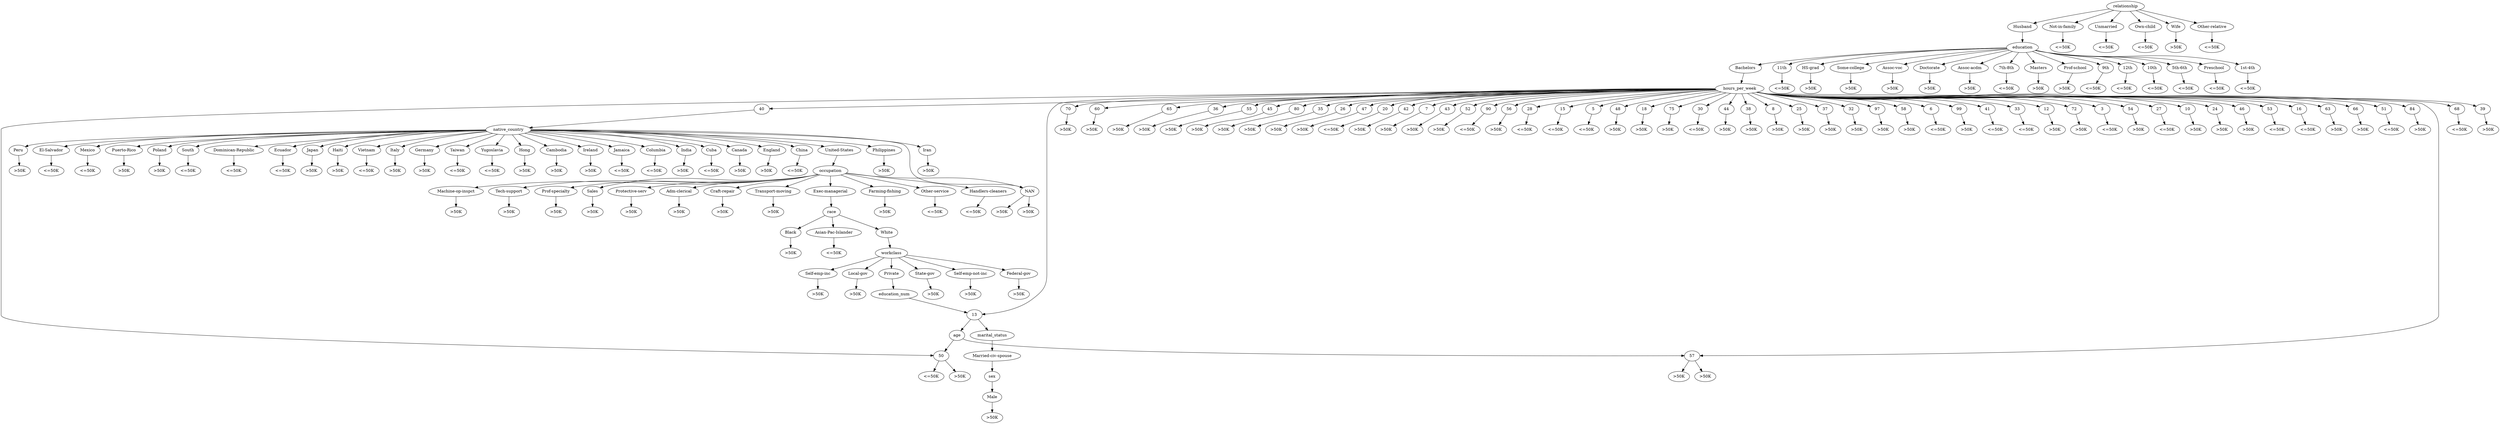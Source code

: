 // Decision Tree
digraph {
	relationship [label=relationship]
	Husband [label=Husband]
	relationship -> Husband
	education [label=education]
	Husband -> education
	"Not-in-family" [label="Not-in-family"]
	relationship -> "Not-in-family"
	"<=50K2" [label="<=50K"]
	"Not-in-family" -> "<=50K2"
	Unmarried [label=Unmarried]
	relationship -> Unmarried
	"<=50K3" [label="<=50K"]
	Unmarried -> "<=50K3"
	"Own-child" [label="Own-child"]
	relationship -> "Own-child"
	"<=50K4" [label="<=50K"]
	"Own-child" -> "<=50K4"
	Wife [label=Wife]
	relationship -> Wife
	">50K5" [label=">50K"]
	Wife -> ">50K5"
	"Other-relative" [label="Other-relative"]
	relationship -> "Other-relative"
	"<=50K6" [label="<=50K"]
	"Other-relative" -> "<=50K6"
	education [label=education]
	Bachelors [label=Bachelors]
	education -> Bachelors
	hours_per_week [label=hours_per_week]
	Bachelors -> hours_per_week
	"11th" [label="11th"]
	education -> "11th"
	"<=50K8" [label="<=50K"]
	"11th" -> "<=50K8"
	"HS-grad" [label="HS-grad"]
	education -> "HS-grad"
	">50K9" [label=">50K"]
	"HS-grad" -> ">50K9"
	"Some-college" [label="Some-college"]
	education -> "Some-college"
	">50K10" [label=">50K"]
	"Some-college" -> ">50K10"
	"Assoc-voc" [label="Assoc-voc"]
	education -> "Assoc-voc"
	">50K11" [label=">50K"]
	"Assoc-voc" -> ">50K11"
	Doctorate [label=Doctorate]
	education -> Doctorate
	">50K12" [label=">50K"]
	Doctorate -> ">50K12"
	"Assoc-acdm" [label="Assoc-acdm"]
	education -> "Assoc-acdm"
	">50K13" [label=">50K"]
	"Assoc-acdm" -> ">50K13"
	"7th-8th" [label="7th-8th"]
	education -> "7th-8th"
	"<=50K14" [label="<=50K"]
	"7th-8th" -> "<=50K14"
	Masters [label=Masters]
	education -> Masters
	">50K15" [label=">50K"]
	Masters -> ">50K15"
	"Prof-school" [label="Prof-school"]
	education -> "Prof-school"
	">50K16" [label=">50K"]
	"Prof-school" -> ">50K16"
	"9th" [label="9th"]
	education -> "9th"
	"<=50K17" [label="<=50K"]
	"9th" -> "<=50K17"
	"12th" [label="12th"]
	education -> "12th"
	"<=50K18" [label="<=50K"]
	"12th" -> "<=50K18"
	"10th" [label="10th"]
	education -> "10th"
	"<=50K19" [label="<=50K"]
	"10th" -> "<=50K19"
	"5th-6th" [label="5th-6th"]
	education -> "5th-6th"
	"<=50K20" [label="<=50K"]
	"5th-6th" -> "<=50K20"
	Preschool [label=Preschool]
	education -> Preschool
	"<=50K21" [label="<=50K"]
	Preschool -> "<=50K21"
	"1st-4th" [label="1st-4th"]
	education -> "1st-4th"
	"<=50K22" [label="<=50K"]
	"1st-4th" -> "<=50K22"
	hours_per_week [label=hours_per_week]
	13 [label=13]
	hours_per_week -> 13
	age [label=age]
	13 -> age
	40 [label=40]
	hours_per_week -> 40
	native_country [label=native_country]
	40 -> native_country
	50 [label=50]
	hours_per_week -> 50
	">50K25" [label=">50K"]
	50 -> ">50K25"
	70 [label=70]
	hours_per_week -> 70
	">50K26" [label=">50K"]
	70 -> ">50K26"
	60 [label=60]
	hours_per_week -> 60
	">50K27" [label=">50K"]
	60 -> ">50K27"
	65 [label=65]
	hours_per_week -> 65
	">50K28" [label=">50K"]
	65 -> ">50K28"
	36 [label=36]
	hours_per_week -> 36
	">50K29" [label=">50K"]
	36 -> ">50K29"
	55 [label=55]
	hours_per_week -> 55
	">50K30" [label=">50K"]
	55 -> ">50K30"
	45 [label=45]
	hours_per_week -> 45
	">50K31" [label=">50K"]
	45 -> ">50K31"
	80 [label=80]
	hours_per_week -> 80
	">50K32" [label=">50K"]
	80 -> ">50K32"
	35 [label=35]
	hours_per_week -> 35
	">50K33" [label=">50K"]
	35 -> ">50K33"
	26 [label=26]
	hours_per_week -> 26
	">50K34" [label=">50K"]
	26 -> ">50K34"
	47 [label=47]
	hours_per_week -> 47
	">50K35" [label=">50K"]
	47 -> ">50K35"
	20 [label=20]
	hours_per_week -> 20
	"<=50K36" [label="<=50K"]
	20 -> "<=50K36"
	42 [label=42]
	hours_per_week -> 42
	">50K37" [label=">50K"]
	42 -> ">50K37"
	7 [label=7]
	hours_per_week -> 7
	">50K38" [label=">50K"]
	7 -> ">50K38"
	43 [label=43]
	hours_per_week -> 43
	">50K39" [label=">50K"]
	43 -> ">50K39"
	52 [label=52]
	hours_per_week -> 52
	">50K40" [label=">50K"]
	52 -> ">50K40"
	90 [label=90]
	hours_per_week -> 90
	"<=50K41" [label="<=50K"]
	90 -> "<=50K41"
	56 [label=56]
	hours_per_week -> 56
	">50K42" [label=">50K"]
	56 -> ">50K42"
	28 [label=28]
	hours_per_week -> 28
	"<=50K43" [label="<=50K"]
	28 -> "<=50K43"
	15 [label=15]
	hours_per_week -> 15
	"<=50K44" [label="<=50K"]
	15 -> "<=50K44"
	5 [label=5]
	hours_per_week -> 5
	"<=50K45" [label="<=50K"]
	5 -> "<=50K45"
	48 [label=48]
	hours_per_week -> 48
	">50K46" [label=">50K"]
	48 -> ">50K46"
	18 [label=18]
	hours_per_week -> 18
	">50K47" [label=">50K"]
	18 -> ">50K47"
	75 [label=75]
	hours_per_week -> 75
	">50K48" [label=">50K"]
	75 -> ">50K48"
	30 [label=30]
	hours_per_week -> 30
	"<=50K49" [label="<=50K"]
	30 -> "<=50K49"
	44 [label=44]
	hours_per_week -> 44
	">50K50" [label=">50K"]
	44 -> ">50K50"
	38 [label=38]
	hours_per_week -> 38
	">50K51" [label=">50K"]
	38 -> ">50K51"
	8 [label=8]
	hours_per_week -> 8
	">50K52" [label=">50K"]
	8 -> ">50K52"
	25 [label=25]
	hours_per_week -> 25
	">50K53" [label=">50K"]
	25 -> ">50K53"
	37 [label=37]
	hours_per_week -> 37
	">50K54" [label=">50K"]
	37 -> ">50K54"
	32 [label=32]
	hours_per_week -> 32
	">50K55" [label=">50K"]
	32 -> ">50K55"
	97 [label=97]
	hours_per_week -> 97
	">50K56" [label=">50K"]
	97 -> ">50K56"
	58 [label=58]
	hours_per_week -> 58
	">50K57" [label=">50K"]
	58 -> ">50K57"
	6 [label=6]
	hours_per_week -> 6
	"<=50K58" [label="<=50K"]
	6 -> "<=50K58"
	99 [label=99]
	hours_per_week -> 99
	">50K59" [label=">50K"]
	99 -> ">50K59"
	41 [label=41]
	hours_per_week -> 41
	"<=50K60" [label="<=50K"]
	41 -> "<=50K60"
	33 [label=33]
	hours_per_week -> 33
	"<=50K61" [label="<=50K"]
	33 -> "<=50K61"
	12 [label=12]
	hours_per_week -> 12
	">50K62" [label=">50K"]
	12 -> ">50K62"
	72 [label=72]
	hours_per_week -> 72
	">50K63" [label=">50K"]
	72 -> ">50K63"
	3 [label=3]
	hours_per_week -> 3
	"<=50K64" [label="<=50K"]
	3 -> "<=50K64"
	54 [label=54]
	hours_per_week -> 54
	">50K65" [label=">50K"]
	54 -> ">50K65"
	27 [label=27]
	hours_per_week -> 27
	"<=50K66" [label="<=50K"]
	27 -> "<=50K66"
	10 [label=10]
	hours_per_week -> 10
	">50K67" [label=">50K"]
	10 -> ">50K67"
	24 [label=24]
	hours_per_week -> 24
	">50K68" [label=">50K"]
	24 -> ">50K68"
	46 [label=46]
	hours_per_week -> 46
	">50K69" [label=">50K"]
	46 -> ">50K69"
	53 [label=53]
	hours_per_week -> 53
	"<=50K70" [label="<=50K"]
	53 -> "<=50K70"
	16 [label=16]
	hours_per_week -> 16
	"<=50K71" [label="<=50K"]
	16 -> "<=50K71"
	63 [label=63]
	hours_per_week -> 63
	">50K72" [label=">50K"]
	63 -> ">50K72"
	66 [label=66]
	hours_per_week -> 66
	">50K73" [label=">50K"]
	66 -> ">50K73"
	51 [label=51]
	hours_per_week -> 51
	"<=50K74" [label="<=50K"]
	51 -> "<=50K74"
	84 [label=84]
	hours_per_week -> 84
	">50K75" [label=">50K"]
	84 -> ">50K75"
	57 [label=57]
	hours_per_week -> 57
	">50K76" [label=">50K"]
	57 -> ">50K76"
	68 [label=68]
	hours_per_week -> 68
	"<=50K77" [label="<=50K"]
	68 -> "<=50K77"
	39 [label=39]
	hours_per_week -> 39
	">50K78" [label=">50K"]
	39 -> ">50K78"
	age [label=age]
	50 [label=50]
	age -> 50
	"<=50K79" [label="<=50K"]
	50 -> "<=50K79"
	57 [label=57]
	age -> 57
	">50K80" [label=">50K"]
	57 -> ">50K80"
	native_country [label=native_country]
	"United-States" [label="United-States"]
	native_country -> "United-States"
	occupation [label=occupation]
	"United-States" -> occupation
	India [label=India]
	native_country -> India
	">50K82" [label=">50K"]
	India -> ">50K82"
	Cuba [label=Cuba]
	native_country -> Cuba
	"<=50K83" [label="<=50K"]
	Cuba -> "<=50K83"
	Canada [label=Canada]
	native_country -> Canada
	">50K84" [label=">50K"]
	Canada -> ">50K84"
	England [label=England]
	native_country -> England
	">50K85" [label=">50K"]
	England -> ">50K85"
	China [label=China]
	native_country -> China
	"<=50K86" [label="<=50K"]
	China -> "<=50K86"
	Philippines [label=Philippines]
	native_country -> Philippines
	">50K87" [label=">50K"]
	Philippines -> ">50K87"
	NAN [label=NAN]
	native_country -> NAN
	">50K88" [label=">50K"]
	NAN -> ">50K88"
	Iran [label=Iran]
	native_country -> Iran
	">50K89" [label=">50K"]
	Iran -> ">50K89"
	Peru [label=Peru]
	native_country -> Peru
	">50K90" [label=">50K"]
	Peru -> ">50K90"
	"El-Salvador" [label="El-Salvador"]
	native_country -> "El-Salvador"
	"<=50K91" [label="<=50K"]
	"El-Salvador" -> "<=50K91"
	Mexico [label=Mexico]
	native_country -> Mexico
	"<=50K92" [label="<=50K"]
	Mexico -> "<=50K92"
	"Puerto-Rico" [label="Puerto-Rico"]
	native_country -> "Puerto-Rico"
	">50K93" [label=">50K"]
	"Puerto-Rico" -> ">50K93"
	Poland [label=Poland]
	native_country -> Poland
	">50K94" [label=">50K"]
	Poland -> ">50K94"
	South [label=South]
	native_country -> South
	"<=50K95" [label="<=50K"]
	South -> "<=50K95"
	"Dominican-Republic" [label="Dominican-Republic"]
	native_country -> "Dominican-Republic"
	"<=50K96" [label="<=50K"]
	"Dominican-Republic" -> "<=50K96"
	Ecuador [label=Ecuador]
	native_country -> Ecuador
	"<=50K97" [label="<=50K"]
	Ecuador -> "<=50K97"
	Japan [label=Japan]
	native_country -> Japan
	">50K98" [label=">50K"]
	Japan -> ">50K98"
	Haiti [label=Haiti]
	native_country -> Haiti
	">50K99" [label=">50K"]
	Haiti -> ">50K99"
	Vietnam [label=Vietnam]
	native_country -> Vietnam
	"<=50K100" [label="<=50K"]
	Vietnam -> "<=50K100"
	Italy [label=Italy]
	native_country -> Italy
	">50K101" [label=">50K"]
	Italy -> ">50K101"
	Germany [label=Germany]
	native_country -> Germany
	">50K102" [label=">50K"]
	Germany -> ">50K102"
	Taiwan [label=Taiwan]
	native_country -> Taiwan
	"<=50K103" [label="<=50K"]
	Taiwan -> "<=50K103"
	Yugoslavia [label=Yugoslavia]
	native_country -> Yugoslavia
	"<=50K104" [label="<=50K"]
	Yugoslavia -> "<=50K104"
	Hong [label=Hong]
	native_country -> Hong
	">50K105" [label=">50K"]
	Hong -> ">50K105"
	Cambodia [label=Cambodia]
	native_country -> Cambodia
	">50K106" [label=">50K"]
	Cambodia -> ">50K106"
	Ireland [label=Ireland]
	native_country -> Ireland
	">50K107" [label=">50K"]
	Ireland -> ">50K107"
	Jamaica [label=Jamaica]
	native_country -> Jamaica
	"<=50K108" [label="<=50K"]
	Jamaica -> "<=50K108"
	Columbia [label=Columbia]
	native_country -> Columbia
	"<=50K109" [label="<=50K"]
	Columbia -> "<=50K109"
	occupation [label=occupation]
	"Exec-managerial" [label="Exec-managerial"]
	occupation -> "Exec-managerial"
	race [label=race]
	"Exec-managerial" -> race
	"Tech-support" [label="Tech-support"]
	occupation -> "Tech-support"
	">50K111" [label=">50K"]
	"Tech-support" -> ">50K111"
	"Prof-specialty" [label="Prof-specialty"]
	occupation -> "Prof-specialty"
	">50K112" [label=">50K"]
	"Prof-specialty" -> ">50K112"
	Sales [label=Sales]
	occupation -> Sales
	">50K113" [label=">50K"]
	Sales -> ">50K113"
	"Protective-serv" [label="Protective-serv"]
	occupation -> "Protective-serv"
	">50K114" [label=">50K"]
	"Protective-serv" -> ">50K114"
	"Adm-clerical" [label="Adm-clerical"]
	occupation -> "Adm-clerical"
	">50K115" [label=">50K"]
	"Adm-clerical" -> ">50K115"
	NAN [label=NAN]
	occupation -> NAN
	">50K116" [label=">50K"]
	NAN -> ">50K116"
	"Craft-repair" [label="Craft-repair"]
	occupation -> "Craft-repair"
	">50K117" [label=">50K"]
	"Craft-repair" -> ">50K117"
	"Transport-moving" [label="Transport-moving"]
	occupation -> "Transport-moving"
	">50K118" [label=">50K"]
	"Transport-moving" -> ">50K118"
	"Farming-fishing" [label="Farming-fishing"]
	occupation -> "Farming-fishing"
	">50K119" [label=">50K"]
	"Farming-fishing" -> ">50K119"
	"Other-service" [label="Other-service"]
	occupation -> "Other-service"
	"<=50K120" [label="<=50K"]
	"Other-service" -> "<=50K120"
	"Handlers-cleaners" [label="Handlers-cleaners"]
	occupation -> "Handlers-cleaners"
	"<=50K121" [label="<=50K"]
	"Handlers-cleaners" -> "<=50K121"
	"Machine-op-inspct" [label="Machine-op-inspct"]
	occupation -> "Machine-op-inspct"
	">50K122" [label=">50K"]
	"Machine-op-inspct" -> ">50K122"
	race [label=race]
	White [label=White]
	race -> White
	workclass [label=workclass]
	White -> workclass
	Black [label=Black]
	race -> Black
	">50K124" [label=">50K"]
	Black -> ">50K124"
	"Asian-Pac-Islander" [label="Asian-Pac-Islander"]
	race -> "Asian-Pac-Islander"
	"<=50K125" [label="<=50K"]
	"Asian-Pac-Islander" -> "<=50K125"
	workclass [label=workclass]
	Private [label=Private]
	workclass -> Private
	education_num [label=education_num]
	Private -> education_num
	"State-gov" [label="State-gov"]
	workclass -> "State-gov"
	">50K127" [label=">50K"]
	"State-gov" -> ">50K127"
	"Self-emp-not-inc" [label="Self-emp-not-inc"]
	workclass -> "Self-emp-not-inc"
	">50K128" [label=">50K"]
	"Self-emp-not-inc" -> ">50K128"
	"Federal-gov" [label="Federal-gov"]
	workclass -> "Federal-gov"
	">50K129" [label=">50K"]
	"Federal-gov" -> ">50K129"
	"Self-emp-inc" [label="Self-emp-inc"]
	workclass -> "Self-emp-inc"
	">50K130" [label=">50K"]
	"Self-emp-inc" -> ">50K130"
	"Local-gov" [label="Local-gov"]
	workclass -> "Local-gov"
	">50K131" [label=">50K"]
	"Local-gov" -> ">50K131"
	education_num [label=education_num]
	13 [label=13]
	education_num -> 13
	marital_status [label=marital_status]
	13 -> marital_status
	marital_status [label=marital_status]
	"Married-civ-spouse" [label="Married-civ-spouse"]
	marital_status -> "Married-civ-spouse"
	sex [label=sex]
	"Married-civ-spouse" -> sex
	sex [label=sex]
	Male [label=Male]
	sex -> Male
	">50K134" [label=">50K"]
	Male -> ">50K134"
}
